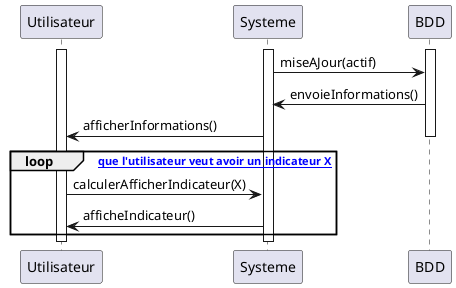@startuml
activate Utilisateur
           activate Systeme
           activate BDD
           Systeme->BDD : miseAJour(actif)
           BDD -> Systeme : envoieInformations()
           Systeme -> Utilisateur : afficherInformations()
           deactivate BDD

loop [ Tant que l'utilisateur veut avoir un indicateur X]
           Utilisateur->Systeme : calculerAfficherIndicateur(X)
           Systeme->Utilisateur : afficheIndicateur()
           end
           deactivate Systeme
  deactivate Utilisateur
@enduml
